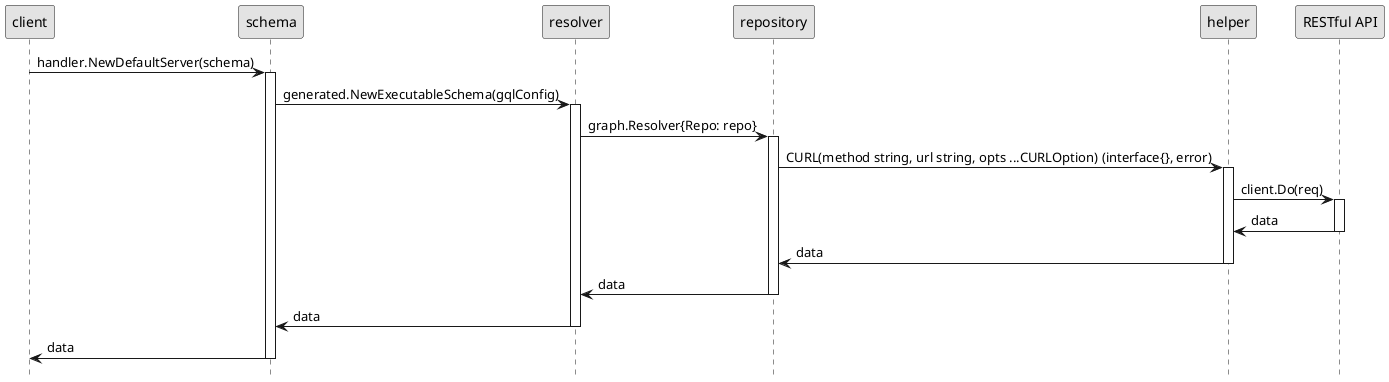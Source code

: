 @startuml

participant client
participant schema
participant resolver
participant repository
participant helper
participant "RESTful API" as rest

client -> schema: handler.NewDefaultServer(schema)
activate schema
schema -> resolver: generated.NewExecutableSchema(gqlConfig)
activate resolver
resolver -> repository: graph.Resolver{Repo: repo}
activate repository
repository -> helper: CURL(method string, url string, opts ...CURLOption) (interface{}, error)
activate helper
helper -> rest: client.Do(req)
activate rest
helper <- rest: data
deactivate rest
repository <- helper: data
deactivate helper
resolver <- repository: data
deactivate repository
schema <- resolver: data
deactivate resolver
client <- schema: data
deactivate schema


skinparam monochrome true
hide footbox
@enduml